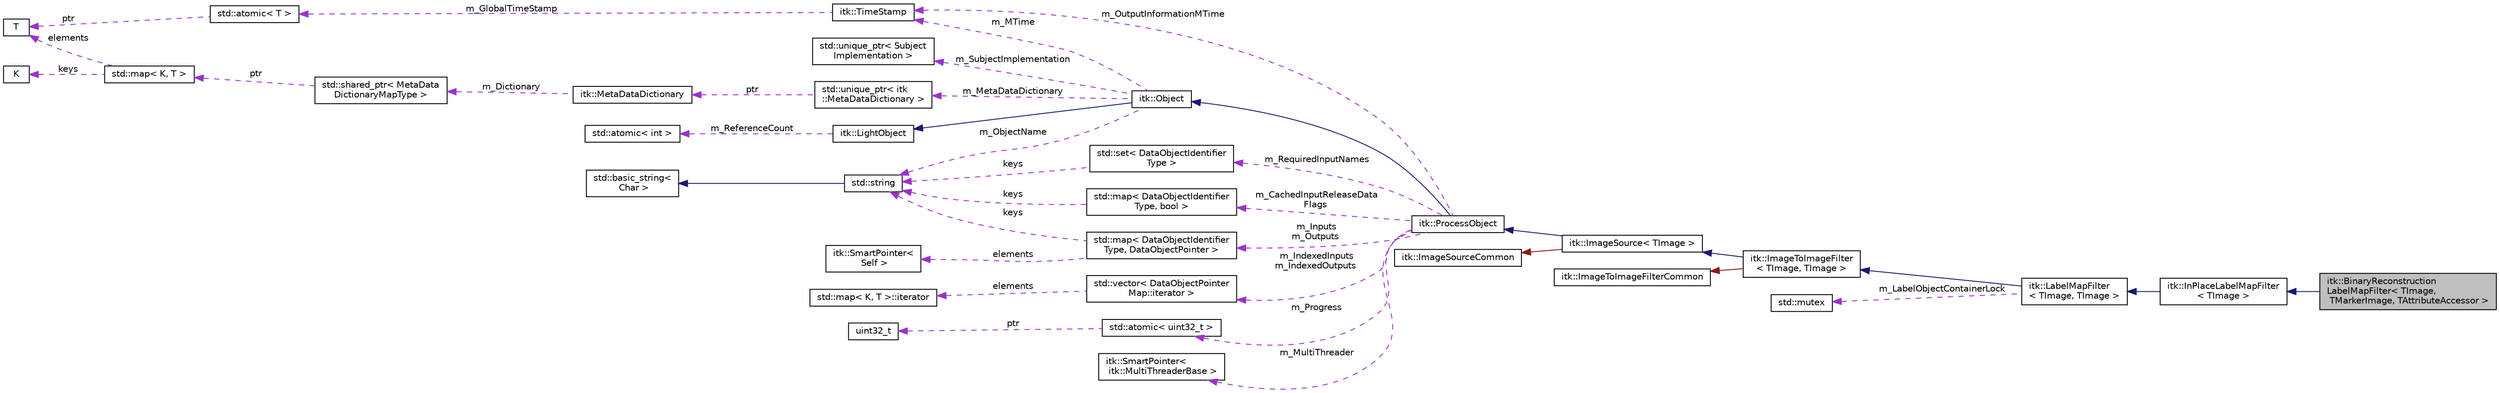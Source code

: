digraph "itk::BinaryReconstructionLabelMapFilter&lt; TImage, TMarkerImage, TAttributeAccessor &gt;"
{
 // LATEX_PDF_SIZE
  edge [fontname="Helvetica",fontsize="10",labelfontname="Helvetica",labelfontsize="10"];
  node [fontname="Helvetica",fontsize="10",shape=record];
  rankdir="LR";
  Node1 [label="itk::BinaryReconstruction\lLabelMapFilter\< TImage,\l TMarkerImage, TAttributeAccessor \>",height=0.2,width=0.4,color="black", fillcolor="grey75", style="filled", fontcolor="black",tooltip="Mark the objects at least partially at the same position as the objects in a binary image."];
  Node2 -> Node1 [dir="back",color="midnightblue",fontsize="10",style="solid",fontname="Helvetica"];
  Node2 [label="itk::InPlaceLabelMapFilter\l\< TImage \>",height=0.2,width=0.4,color="black", fillcolor="white", style="filled",URL="$classitk_1_1InPlaceLabelMapFilter.html",tooltip=" "];
  Node3 -> Node2 [dir="back",color="midnightblue",fontsize="10",style="solid",fontname="Helvetica"];
  Node3 [label="itk::LabelMapFilter\l\< TImage, TImage \>",height=0.2,width=0.4,color="black", fillcolor="white", style="filled",URL="$classitk_1_1LabelMapFilter.html",tooltip=" "];
  Node4 -> Node3 [dir="back",color="midnightblue",fontsize="10",style="solid",fontname="Helvetica"];
  Node4 [label="itk::ImageToImageFilter\l\< TImage, TImage \>",height=0.2,width=0.4,color="black", fillcolor="white", style="filled",URL="$classitk_1_1ImageToImageFilter.html",tooltip=" "];
  Node5 -> Node4 [dir="back",color="midnightblue",fontsize="10",style="solid",fontname="Helvetica"];
  Node5 [label="itk::ImageSource\< TImage \>",height=0.2,width=0.4,color="black", fillcolor="white", style="filled",URL="$classitk_1_1ImageSource.html",tooltip=" "];
  Node6 -> Node5 [dir="back",color="midnightblue",fontsize="10",style="solid",fontname="Helvetica"];
  Node6 [label="itk::ProcessObject",height=0.2,width=0.4,color="black", fillcolor="white", style="filled",URL="$classitk_1_1ProcessObject.html",tooltip="The base class for all process objects (source, filters, mappers) in the Insight data processing pipe..."];
  Node7 -> Node6 [dir="back",color="midnightblue",fontsize="10",style="solid",fontname="Helvetica"];
  Node7 [label="itk::Object",height=0.2,width=0.4,color="black", fillcolor="white", style="filled",URL="$classitk_1_1Object.html",tooltip="Base class for most ITK classes."];
  Node8 -> Node7 [dir="back",color="midnightblue",fontsize="10",style="solid",fontname="Helvetica"];
  Node8 [label="itk::LightObject",height=0.2,width=0.4,color="black", fillcolor="white", style="filled",URL="$classitk_1_1LightObject.html",tooltip="Light weight base class for most itk classes."];
  Node9 -> Node8 [dir="back",color="darkorchid3",fontsize="10",style="dashed",label=" m_ReferenceCount" ,fontname="Helvetica"];
  Node9 [label="std::atomic\< int \>",height=0.2,width=0.4,color="black", fillcolor="white", style="filled",tooltip=" "];
  Node10 -> Node7 [dir="back",color="darkorchid3",fontsize="10",style="dashed",label=" m_MTime" ,fontname="Helvetica"];
  Node10 [label="itk::TimeStamp",height=0.2,width=0.4,color="black", fillcolor="white", style="filled",URL="$classitk_1_1TimeStamp.html",tooltip="Generate a unique, increasing time value."];
  Node11 -> Node10 [dir="back",color="darkorchid3",fontsize="10",style="dashed",label=" m_GlobalTimeStamp" ,fontname="Helvetica"];
  Node11 [label="std::atomic\< T \>",height=0.2,width=0.4,color="black", fillcolor="white", style="filled",tooltip=" "];
  Node12 -> Node11 [dir="back",color="darkorchid3",fontsize="10",style="dashed",label=" ptr" ,fontname="Helvetica"];
  Node12 [label="T",height=0.2,width=0.4,color="black", fillcolor="white", style="filled",tooltip=" "];
  Node13 -> Node7 [dir="back",color="darkorchid3",fontsize="10",style="dashed",label=" m_SubjectImplementation" ,fontname="Helvetica"];
  Node13 [label="std::unique_ptr\< Subject\lImplementation \>",height=0.2,width=0.4,color="black", fillcolor="white", style="filled",tooltip=" "];
  Node14 -> Node7 [dir="back",color="darkorchid3",fontsize="10",style="dashed",label=" m_MetaDataDictionary" ,fontname="Helvetica"];
  Node14 [label="std::unique_ptr\< itk\l::MetaDataDictionary \>",height=0.2,width=0.4,color="black", fillcolor="white", style="filled",tooltip=" "];
  Node15 -> Node14 [dir="back",color="darkorchid3",fontsize="10",style="dashed",label=" ptr" ,fontname="Helvetica"];
  Node15 [label="itk::MetaDataDictionary",height=0.2,width=0.4,color="black", fillcolor="white", style="filled",URL="$classitk_1_1MetaDataDictionary.html",tooltip="Provides a mechanism for storing a collection of arbitrary data types."];
  Node16 -> Node15 [dir="back",color="darkorchid3",fontsize="10",style="dashed",label=" m_Dictionary" ,fontname="Helvetica"];
  Node16 [label="std::shared_ptr\< MetaData\lDictionaryMapType \>",height=0.2,width=0.4,color="black", fillcolor="white", style="filled",tooltip=" "];
  Node17 -> Node16 [dir="back",color="darkorchid3",fontsize="10",style="dashed",label=" ptr" ,fontname="Helvetica"];
  Node17 [label="std::map\< K, T \>",height=0.2,width=0.4,color="black", fillcolor="white", style="filled",tooltip=" "];
  Node18 -> Node17 [dir="back",color="darkorchid3",fontsize="10",style="dashed",label=" keys" ,fontname="Helvetica"];
  Node18 [label="K",height=0.2,width=0.4,color="black", fillcolor="white", style="filled",tooltip=" "];
  Node12 -> Node17 [dir="back",color="darkorchid3",fontsize="10",style="dashed",label=" elements" ,fontname="Helvetica"];
  Node19 -> Node7 [dir="back",color="darkorchid3",fontsize="10",style="dashed",label=" m_ObjectName" ,fontname="Helvetica"];
  Node19 [label="std::string",height=0.2,width=0.4,color="black", fillcolor="white", style="filled",tooltip=" "];
  Node20 -> Node19 [dir="back",color="midnightblue",fontsize="10",style="solid",fontname="Helvetica"];
  Node20 [label="std::basic_string\<\l Char \>",height=0.2,width=0.4,color="black", fillcolor="white", style="filled",tooltip=" "];
  Node10 -> Node6 [dir="back",color="darkorchid3",fontsize="10",style="dashed",label=" m_OutputInformationMTime" ,fontname="Helvetica"];
  Node21 -> Node6 [dir="back",color="darkorchid3",fontsize="10",style="dashed",label=" m_Inputs\nm_Outputs" ,fontname="Helvetica"];
  Node21 [label="std::map\< DataObjectIdentifier\lType, DataObjectPointer \>",height=0.2,width=0.4,color="black", fillcolor="white", style="filled",tooltip=" "];
  Node19 -> Node21 [dir="back",color="darkorchid3",fontsize="10",style="dashed",label=" keys" ,fontname="Helvetica"];
  Node22 -> Node21 [dir="back",color="darkorchid3",fontsize="10",style="dashed",label=" elements" ,fontname="Helvetica"];
  Node22 [label="itk::SmartPointer\<\l Self \>",height=0.2,width=0.4,color="black", fillcolor="white", style="filled",URL="$classitk_1_1SmartPointer.html",tooltip=" "];
  Node23 -> Node6 [dir="back",color="darkorchid3",fontsize="10",style="dashed",label=" m_IndexedInputs\nm_IndexedOutputs" ,fontname="Helvetica"];
  Node23 [label="std::vector\< DataObjectPointer\lMap::iterator \>",height=0.2,width=0.4,color="black", fillcolor="white", style="filled",tooltip=" "];
  Node24 -> Node23 [dir="back",color="darkorchid3",fontsize="10",style="dashed",label=" elements" ,fontname="Helvetica"];
  Node24 [label="std::map\< K, T \>::iterator",height=0.2,width=0.4,color="black", fillcolor="white", style="filled",tooltip=" "];
  Node25 -> Node6 [dir="back",color="darkorchid3",fontsize="10",style="dashed",label=" m_CachedInputReleaseData\lFlags" ,fontname="Helvetica"];
  Node25 [label="std::map\< DataObjectIdentifier\lType, bool \>",height=0.2,width=0.4,color="black", fillcolor="white", style="filled",tooltip=" "];
  Node19 -> Node25 [dir="back",color="darkorchid3",fontsize="10",style="dashed",label=" keys" ,fontname="Helvetica"];
  Node26 -> Node6 [dir="back",color="darkorchid3",fontsize="10",style="dashed",label=" m_RequiredInputNames" ,fontname="Helvetica"];
  Node26 [label="std::set\< DataObjectIdentifier\lType \>",height=0.2,width=0.4,color="black", fillcolor="white", style="filled",tooltip=" "];
  Node19 -> Node26 [dir="back",color="darkorchid3",fontsize="10",style="dashed",label=" keys" ,fontname="Helvetica"];
  Node27 -> Node6 [dir="back",color="darkorchid3",fontsize="10",style="dashed",label=" m_Progress" ,fontname="Helvetica"];
  Node27 [label="std::atomic\< uint32_t \>",height=0.2,width=0.4,color="black", fillcolor="white", style="filled",tooltip=" "];
  Node28 -> Node27 [dir="back",color="darkorchid3",fontsize="10",style="dashed",label=" ptr" ,fontname="Helvetica"];
  Node28 [label="uint32_t",height=0.2,width=0.4,color="black", fillcolor="white", style="filled",tooltip=" "];
  Node29 -> Node6 [dir="back",color="darkorchid3",fontsize="10",style="dashed",label=" m_MultiThreader" ,fontname="Helvetica"];
  Node29 [label="itk::SmartPointer\<\l itk::MultiThreaderBase \>",height=0.2,width=0.4,color="black", fillcolor="white", style="filled",URL="$classitk_1_1SmartPointer.html",tooltip=" "];
  Node30 -> Node5 [dir="back",color="firebrick4",fontsize="10",style="solid",fontname="Helvetica"];
  Node30 [label="itk::ImageSourceCommon",height=0.2,width=0.4,color="black", fillcolor="white", style="filled",URL="$structitk_1_1ImageSourceCommon.html",tooltip="Secondary base class of ImageSource common between templates."];
  Node31 -> Node4 [dir="back",color="firebrick4",fontsize="10",style="solid",fontname="Helvetica"];
  Node31 [label="itk::ImageToImageFilterCommon",height=0.2,width=0.4,color="black", fillcolor="white", style="filled",URL="$classitk_1_1ImageToImageFilterCommon.html",tooltip="Secondary base class of ImageToImageFilter common between templates."];
  Node32 -> Node3 [dir="back",color="darkorchid3",fontsize="10",style="dashed",label=" m_LabelObjectContainerLock" ,fontname="Helvetica"];
  Node32 [label="std::mutex",height=0.2,width=0.4,color="black", fillcolor="white", style="filled",tooltip=" "];
}
